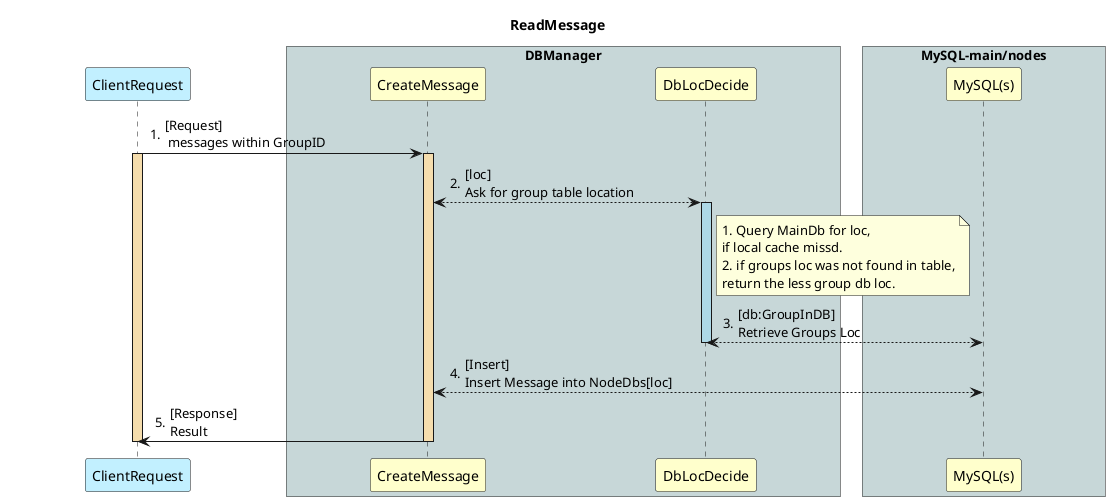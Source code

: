 @startuml

title ReadMessage

skinparam ParticipantPadding 80
skinparam BoxPadding 10

participant "ClientRequest" as UsrMsg #APPLICATION

box "DBManager" #C7D7D8
participant "CreateMessage" as DBWriter #BUSINESS
participant "DbLocDecide" as DBBroker #BUSINESS
end box

box "MySQL-main/nodes" #C7D7D8
participant "MySQL(s)" as Dbs #BUSINESS
end box

autonumber "0."

UsrMsg -> DBWriter : [Request]\n messages within GroupID
activate UsrMsg #F5DDAD

activate DBWriter #F5DDAD
DBWriter <--> DBBroker : [loc]\nAsk for group table location

note right of DBBroker
1. Query MainDb for loc,
if local cache missd.
2. if groups loc was not found in table,
return the less group db loc.
end note

activate DBBroker #LightBlue
DBBroker <--> Dbs : [db:GroupInDB]\nRetrieve Groups Loc
deactivate DBBroker

DBWriter <--> Dbs : [Insert]\nInsert Message into NodeDbs[loc]

DBWriter -> UsrMsg : [Response]\nResult
deactivate DBWriter

deactivate UsrMsg

@enduml